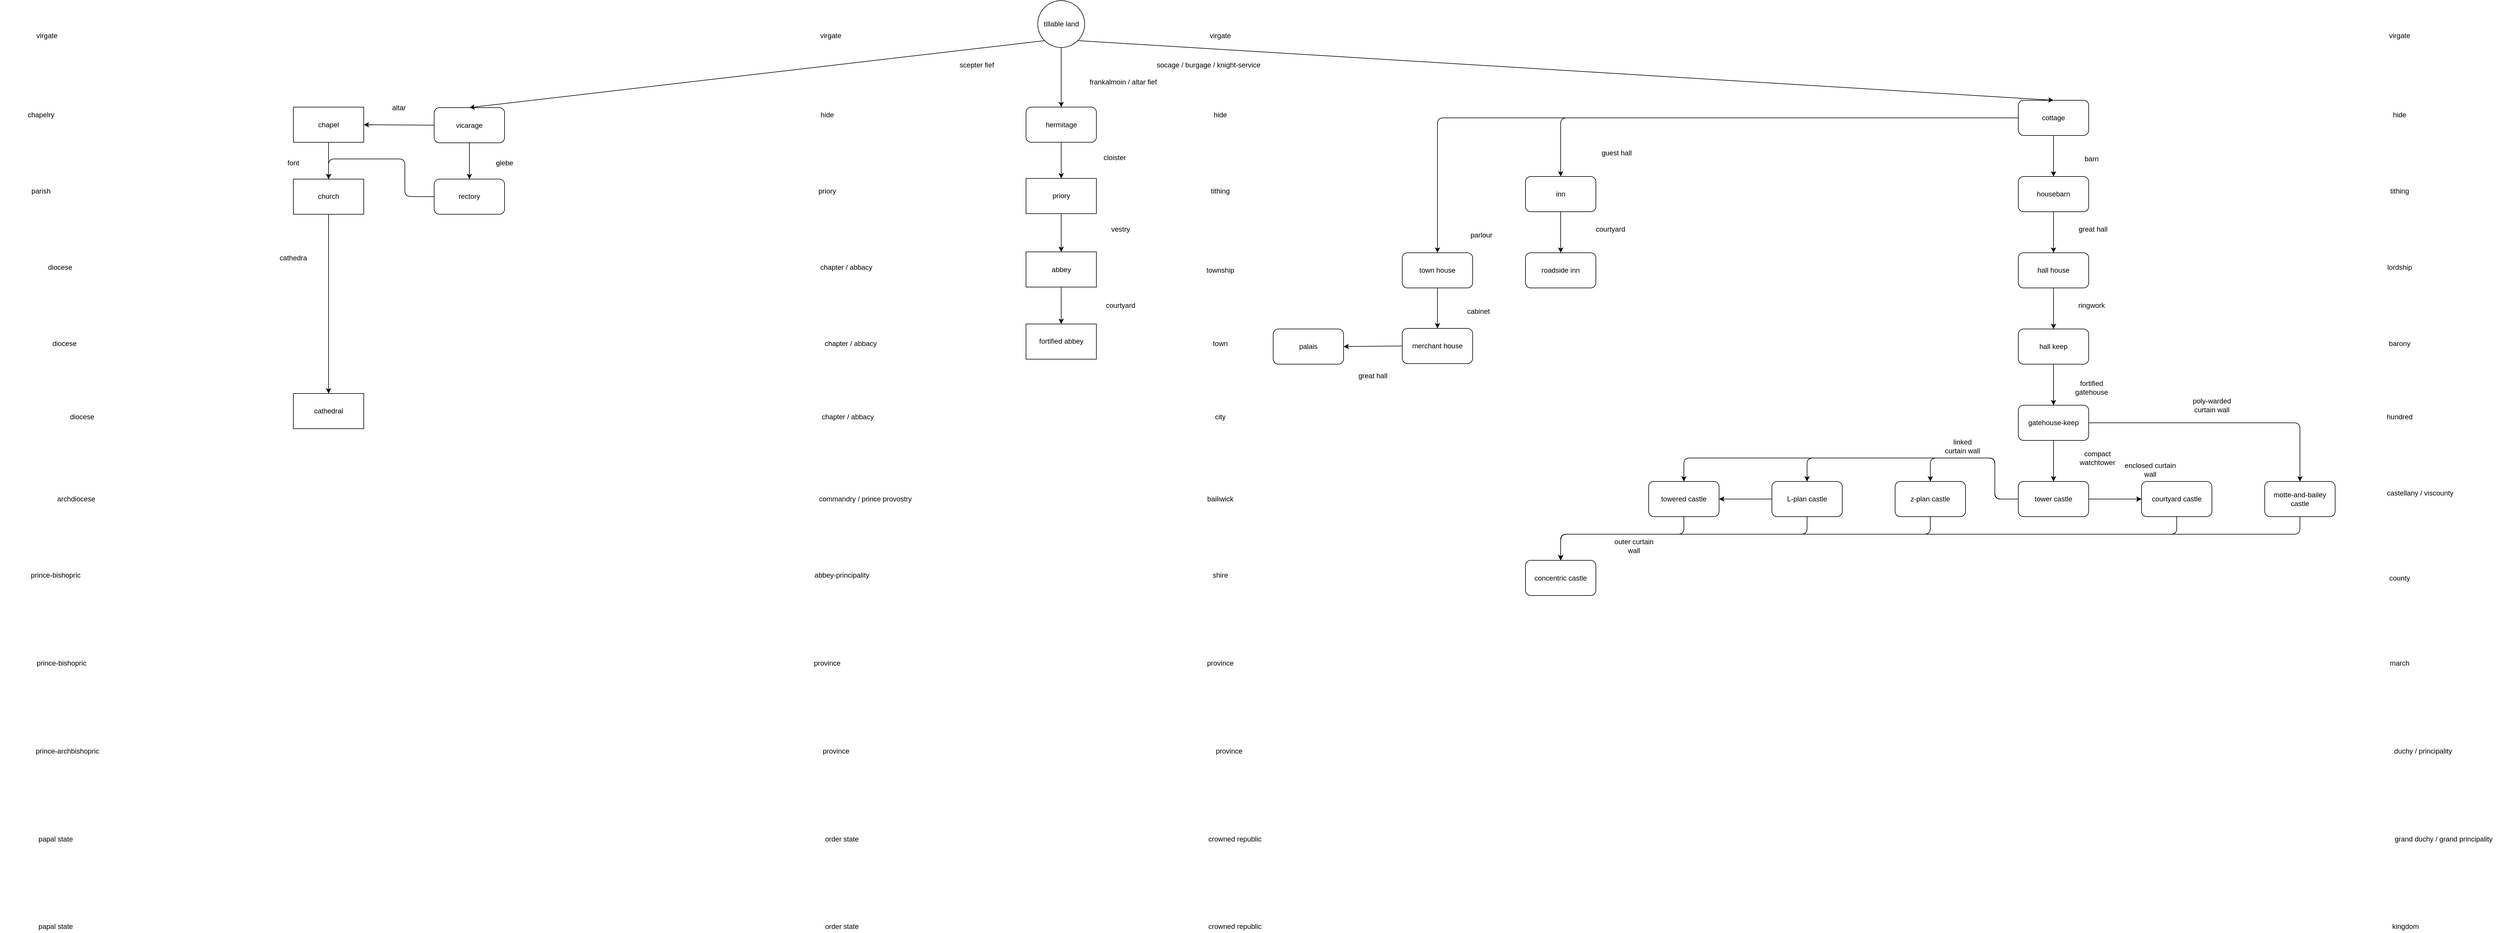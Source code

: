 <mxfile version="12.4.2" type="device" pages="1"><diagram id="jmUDuN6EkU9N8-ZrAGNA" name="Page-1"><mxGraphModel dx="5546" dy="2351" grid="1" gridSize="10" guides="1" tooltips="1" connect="1" arrows="1" fold="1" page="1" pageScale="1" pageWidth="827" pageHeight="1169" math="0" shadow="0"><root><mxCell id="0"/><mxCell id="1" parent="0"/><mxCell id="ICySTjOoSVrUMCnGTRtF-98" value="hall house" style="rounded=1;whiteSpace=wrap;html=1;" vertex="1" parent="1"><mxGeometry x="390" y="30" width="120" height="60" as="geometry"/></mxCell><mxCell id="ICySTjOoSVrUMCnGTRtF-99" value="hall keep" style="rounded=1;whiteSpace=wrap;html=1;" vertex="1" parent="1"><mxGeometry x="390" y="160" width="120" height="60" as="geometry"/></mxCell><mxCell id="ICySTjOoSVrUMCnGTRtF-100" value="gatehouse-keep" style="rounded=1;whiteSpace=wrap;html=1;" vertex="1" parent="1"><mxGeometry x="390" y="290" width="120" height="60" as="geometry"/></mxCell><mxCell id="ICySTjOoSVrUMCnGTRtF-101" value="" style="endArrow=classic;html=1;entryX=0.5;entryY=0;entryDx=0;entryDy=0;exitX=0.5;exitY=1;exitDx=0;exitDy=0;" edge="1" parent="1" source="ICySTjOoSVrUMCnGTRtF-99" target="ICySTjOoSVrUMCnGTRtF-100"><mxGeometry width="50" height="50" relative="1" as="geometry"><mxPoint x="390" y="420" as="sourcePoint"/><mxPoint x="440" y="370" as="targetPoint"/></mxGeometry></mxCell><mxCell id="ICySTjOoSVrUMCnGTRtF-102" value="" style="endArrow=classic;html=1;entryX=0.5;entryY=0;entryDx=0;entryDy=0;exitX=0.5;exitY=1;exitDx=0;exitDy=0;" edge="1" parent="1" source="ICySTjOoSVrUMCnGTRtF-98" target="ICySTjOoSVrUMCnGTRtF-99"><mxGeometry width="50" height="50" relative="1" as="geometry"><mxPoint x="390" y="420" as="sourcePoint"/><mxPoint x="440" y="370" as="targetPoint"/></mxGeometry></mxCell><mxCell id="ICySTjOoSVrUMCnGTRtF-103" value="tower castle" style="rounded=1;whiteSpace=wrap;html=1;" vertex="1" parent="1"><mxGeometry x="390" y="420" width="120" height="60" as="geometry"/></mxCell><mxCell id="ICySTjOoSVrUMCnGTRtF-104" value="" style="endArrow=classic;html=1;entryX=0.5;entryY=0;entryDx=0;entryDy=0;exitX=0.5;exitY=1;exitDx=0;exitDy=0;" edge="1" parent="1" source="ICySTjOoSVrUMCnGTRtF-100" target="ICySTjOoSVrUMCnGTRtF-103"><mxGeometry width="50" height="50" relative="1" as="geometry"><mxPoint x="390" y="550" as="sourcePoint"/><mxPoint x="440" y="500" as="targetPoint"/></mxGeometry></mxCell><mxCell id="ICySTjOoSVrUMCnGTRtF-105" value="motte-and-bailey castle" style="rounded=1;whiteSpace=wrap;html=1;" vertex="1" parent="1"><mxGeometry x="810" y="420" width="120" height="60" as="geometry"/></mxCell><mxCell id="ICySTjOoSVrUMCnGTRtF-106" value="" style="endArrow=classic;html=1;entryX=0.5;entryY=0;entryDx=0;entryDy=0;exitX=1;exitY=0.5;exitDx=0;exitDy=0;" edge="1" parent="1" source="ICySTjOoSVrUMCnGTRtF-100" target="ICySTjOoSVrUMCnGTRtF-105"><mxGeometry width="50" height="50" relative="1" as="geometry"><mxPoint x="390" y="550" as="sourcePoint"/><mxPoint x="440" y="500" as="targetPoint"/><Array as="points"><mxPoint x="870" y="320"/></Array></mxGeometry></mxCell><mxCell id="ICySTjOoSVrUMCnGTRtF-107" value="courtyard castle" style="rounded=1;whiteSpace=wrap;html=1;" vertex="1" parent="1"><mxGeometry x="600" y="420" width="120" height="60" as="geometry"/></mxCell><mxCell id="ICySTjOoSVrUMCnGTRtF-109" value="z-plan castle" style="rounded=1;whiteSpace=wrap;html=1;" vertex="1" parent="1"><mxGeometry x="180" y="420" width="120" height="60" as="geometry"/></mxCell><mxCell id="ICySTjOoSVrUMCnGTRtF-110" value="L-plan castle" style="rounded=1;whiteSpace=wrap;html=1;" vertex="1" parent="1"><mxGeometry x="-30" y="420" width="120" height="60" as="geometry"/></mxCell><mxCell id="ICySTjOoSVrUMCnGTRtF-111" value="towered castle" style="rounded=1;whiteSpace=wrap;html=1;" vertex="1" parent="1"><mxGeometry x="-240" y="420" width="120" height="60" as="geometry"/></mxCell><mxCell id="ICySTjOoSVrUMCnGTRtF-113" value="" style="endArrow=classic;html=1;exitX=1;exitY=0.5;exitDx=0;exitDy=0;" edge="1" parent="1" source="ICySTjOoSVrUMCnGTRtF-103" target="ICySTjOoSVrUMCnGTRtF-107"><mxGeometry width="50" height="50" relative="1" as="geometry"><mxPoint x="-240" y="820" as="sourcePoint"/><mxPoint x="-190" y="770" as="targetPoint"/></mxGeometry></mxCell><mxCell id="ICySTjOoSVrUMCnGTRtF-114" value="" style="endArrow=classic;html=1;exitX=0;exitY=0.5;exitDx=0;exitDy=0;entryX=0.5;entryY=0;entryDx=0;entryDy=0;" edge="1" parent="1" source="ICySTjOoSVrUMCnGTRtF-103" target="ICySTjOoSVrUMCnGTRtF-109"><mxGeometry width="50" height="50" relative="1" as="geometry"><mxPoint x="-240" y="820" as="sourcePoint"/><mxPoint x="-190" y="770" as="targetPoint"/><Array as="points"><mxPoint x="350" y="450"/><mxPoint x="350" y="380"/><mxPoint x="240" y="380"/></Array></mxGeometry></mxCell><mxCell id="ICySTjOoSVrUMCnGTRtF-115" value="" style="endArrow=classic;html=1;exitX=0;exitY=0.5;exitDx=0;exitDy=0;entryX=0.5;entryY=0;entryDx=0;entryDy=0;" edge="1" parent="1" source="ICySTjOoSVrUMCnGTRtF-103" target="ICySTjOoSVrUMCnGTRtF-110"><mxGeometry width="50" height="50" relative="1" as="geometry"><mxPoint x="-240" y="820" as="sourcePoint"/><mxPoint x="-190" y="770" as="targetPoint"/><Array as="points"><mxPoint x="350" y="450"/><mxPoint x="350" y="380"/><mxPoint x="30" y="380"/></Array></mxGeometry></mxCell><mxCell id="ICySTjOoSVrUMCnGTRtF-116" value="" style="endArrow=classic;html=1;exitX=0;exitY=0.5;exitDx=0;exitDy=0;entryX=0.5;entryY=0;entryDx=0;entryDy=0;" edge="1" parent="1" source="ICySTjOoSVrUMCnGTRtF-103" target="ICySTjOoSVrUMCnGTRtF-111"><mxGeometry width="50" height="50" relative="1" as="geometry"><mxPoint x="-240" y="820" as="sourcePoint"/><mxPoint x="-160" y="520" as="targetPoint"/><Array as="points"><mxPoint x="350" y="450"/><mxPoint x="350" y="380"/><mxPoint x="-180" y="380"/></Array></mxGeometry></mxCell><mxCell id="ICySTjOoSVrUMCnGTRtF-117" value="" style="endArrow=classic;html=1;exitX=0;exitY=0.5;exitDx=0;exitDy=0;entryX=1;entryY=0.5;entryDx=0;entryDy=0;" edge="1" parent="1" source="ICySTjOoSVrUMCnGTRtF-110" target="ICySTjOoSVrUMCnGTRtF-111"><mxGeometry width="50" height="50" relative="1" as="geometry"><mxPoint x="-240" y="820" as="sourcePoint"/><mxPoint x="-190" y="770" as="targetPoint"/></mxGeometry></mxCell><mxCell id="ICySTjOoSVrUMCnGTRtF-131" value="poly-warded curtain wall" style="text;html=1;strokeColor=none;fillColor=none;align=center;verticalAlign=middle;whiteSpace=wrap;rounded=0;" vertex="1" parent="1"><mxGeometry x="680" y="280" width="80" height="20" as="geometry"/></mxCell><mxCell id="ICySTjOoSVrUMCnGTRtF-134" value="linked curtain wall" style="text;html=1;strokeColor=none;fillColor=none;align=center;verticalAlign=middle;whiteSpace=wrap;rounded=0;" vertex="1" parent="1"><mxGeometry x="260" y="350" width="70" height="20" as="geometry"/></mxCell><mxCell id="ICySTjOoSVrUMCnGTRtF-135" value="outer curtain wall" style="text;html=1;strokeColor=none;fillColor=none;align=center;verticalAlign=middle;whiteSpace=wrap;rounded=0;" vertex="1" parent="1"><mxGeometry x="-300" y="520" width="70" height="20" as="geometry"/></mxCell><mxCell id="ICySTjOoSVrUMCnGTRtF-136" value="enclosed curtain wall" style="text;html=1;strokeColor=none;fillColor=none;align=center;verticalAlign=middle;whiteSpace=wrap;rounded=0;" vertex="1" parent="1"><mxGeometry x="570" y="390" width="90" height="20" as="geometry"/></mxCell><mxCell id="ICySTjOoSVrUMCnGTRtF-137" value="compact watchtower" style="text;html=1;strokeColor=none;fillColor=none;align=center;verticalAlign=middle;whiteSpace=wrap;rounded=0;" vertex="1" parent="1"><mxGeometry x="485" y="370" width="80" height="20" as="geometry"/></mxCell><mxCell id="ICySTjOoSVrUMCnGTRtF-138" value="fortified gatehouse" style="text;html=1;strokeColor=none;fillColor=none;align=center;verticalAlign=middle;whiteSpace=wrap;rounded=0;" vertex="1" parent="1"><mxGeometry x="495" y="250" width="40" height="20" as="geometry"/></mxCell><mxCell id="ICySTjOoSVrUMCnGTRtF-139" value="ringwork" style="text;html=1;strokeColor=none;fillColor=none;align=center;verticalAlign=middle;whiteSpace=wrap;rounded=0;" vertex="1" parent="1"><mxGeometry x="495" y="110" width="40" height="20" as="geometry"/></mxCell><mxCell id="ICySTjOoSVrUMCnGTRtF-140" value="housebarn" style="rounded=1;whiteSpace=wrap;html=1;" vertex="1" parent="1"><mxGeometry x="390" y="-100" width="120" height="60" as="geometry"/></mxCell><mxCell id="ICySTjOoSVrUMCnGTRtF-141" value="" style="endArrow=classic;html=1;entryX=0.5;entryY=0;entryDx=0;entryDy=0;exitX=0.5;exitY=1;exitDx=0;exitDy=0;" edge="1" parent="1" source="ICySTjOoSVrUMCnGTRtF-140" target="ICySTjOoSVrUMCnGTRtF-98"><mxGeometry width="50" height="50" relative="1" as="geometry"><mxPoint x="-240" y="820" as="sourcePoint"/><mxPoint x="-190" y="770" as="targetPoint"/></mxGeometry></mxCell><mxCell id="ICySTjOoSVrUMCnGTRtF-142" value="great hall" style="text;html=1;strokeColor=none;fillColor=none;align=center;verticalAlign=middle;whiteSpace=wrap;rounded=0;" vertex="1" parent="1"><mxGeometry x="485" y="-20" width="65" height="20" as="geometry"/></mxCell><mxCell id="ICySTjOoSVrUMCnGTRtF-143" value="cottage" style="rounded=1;whiteSpace=wrap;html=1;" vertex="1" parent="1"><mxGeometry x="390" y="-230" width="120" height="60" as="geometry"/></mxCell><mxCell id="ICySTjOoSVrUMCnGTRtF-144" value="" style="endArrow=classic;html=1;entryX=0.5;entryY=0;entryDx=0;entryDy=0;exitX=0.5;exitY=1;exitDx=0;exitDy=0;" edge="1" parent="1" source="ICySTjOoSVrUMCnGTRtF-143" target="ICySTjOoSVrUMCnGTRtF-140"><mxGeometry width="50" height="50" relative="1" as="geometry"><mxPoint x="-240" y="820" as="sourcePoint"/><mxPoint x="-190" y="770" as="targetPoint"/></mxGeometry></mxCell><mxCell id="ICySTjOoSVrUMCnGTRtF-145" value="barn" style="text;html=1;strokeColor=none;fillColor=none;align=center;verticalAlign=middle;whiteSpace=wrap;rounded=0;" vertex="1" parent="1"><mxGeometry x="495" y="-140" width="40" height="20" as="geometry"/></mxCell><mxCell id="ICySTjOoSVrUMCnGTRtF-146" value="hide" style="text;html=1;strokeColor=none;fillColor=none;align=center;verticalAlign=middle;whiteSpace=wrap;rounded=0;" vertex="1" parent="1"><mxGeometry x="1020" y="-215" width="40" height="20" as="geometry"/></mxCell><mxCell id="ICySTjOoSVrUMCnGTRtF-147" value="tithing" style="text;html=1;strokeColor=none;fillColor=none;align=center;verticalAlign=middle;whiteSpace=wrap;rounded=0;" vertex="1" parent="1"><mxGeometry x="1020" y="-85" width="40" height="20" as="geometry"/></mxCell><mxCell id="ICySTjOoSVrUMCnGTRtF-148" value="lordship" style="text;html=1;strokeColor=none;fillColor=none;align=center;verticalAlign=middle;whiteSpace=wrap;rounded=0;" vertex="1" parent="1"><mxGeometry x="1020" y="45" width="40" height="20" as="geometry"/></mxCell><mxCell id="ICySTjOoSVrUMCnGTRtF-149" value="barony" style="text;html=1;strokeColor=none;fillColor=none;align=center;verticalAlign=middle;whiteSpace=wrap;rounded=0;" vertex="1" parent="1"><mxGeometry x="1020" y="175" width="40" height="20" as="geometry"/></mxCell><mxCell id="ICySTjOoSVrUMCnGTRtF-156" value="hundred" style="text;html=1;strokeColor=none;fillColor=none;align=center;verticalAlign=middle;whiteSpace=wrap;rounded=0;" vertex="1" parent="1"><mxGeometry x="1020" y="300" width="40" height="20" as="geometry"/></mxCell><mxCell id="ICySTjOoSVrUMCnGTRtF-157" value="castellany / viscounty" style="text;html=1;strokeColor=none;fillColor=none;align=center;verticalAlign=middle;whiteSpace=wrap;rounded=0;" vertex="1" parent="1"><mxGeometry x="980" y="430" width="190" height="20" as="geometry"/></mxCell><mxCell id="ICySTjOoSVrUMCnGTRtF-158" value="county" style="text;html=1;strokeColor=none;fillColor=none;align=center;verticalAlign=middle;whiteSpace=wrap;rounded=0;" vertex="1" parent="1"><mxGeometry x="1020" y="574.5" width="40" height="20" as="geometry"/></mxCell><mxCell id="ICySTjOoSVrUMCnGTRtF-159" value="march" style="text;html=1;strokeColor=none;fillColor=none;align=center;verticalAlign=middle;whiteSpace=wrap;rounded=0;" vertex="1" parent="1"><mxGeometry x="1020" y="720" width="40" height="20" as="geometry"/></mxCell><mxCell id="ICySTjOoSVrUMCnGTRtF-160" value="duchy / principality" style="text;html=1;strokeColor=none;fillColor=none;align=center;verticalAlign=middle;whiteSpace=wrap;rounded=0;" vertex="1" parent="1"><mxGeometry x="1020" y="870" width="120" height="20" as="geometry"/></mxCell><mxCell id="ICySTjOoSVrUMCnGTRtF-161" value="grand duchy / grand principality" style="text;html=1;strokeColor=none;fillColor=none;align=center;verticalAlign=middle;whiteSpace=wrap;rounded=0;" vertex="1" parent="1"><mxGeometry x="1020" y="1020" width="190" height="20" as="geometry"/></mxCell><mxCell id="ICySTjOoSVrUMCnGTRtF-162" value="kingdom" style="text;html=1;strokeColor=none;fillColor=none;align=center;verticalAlign=middle;whiteSpace=wrap;rounded=0;" vertex="1" parent="1"><mxGeometry x="1030" y="1169" width="40" height="20" as="geometry"/></mxCell><mxCell id="ICySTjOoSVrUMCnGTRtF-164" value="hide" style="text;html=1;strokeColor=none;fillColor=none;align=center;verticalAlign=middle;whiteSpace=wrap;rounded=0;" vertex="1" parent="1"><mxGeometry x="-990" y="-215" width="40" height="20" as="geometry"/></mxCell><mxCell id="ICySTjOoSVrUMCnGTRtF-165" value="tithing" style="text;html=1;strokeColor=none;fillColor=none;align=center;verticalAlign=middle;whiteSpace=wrap;rounded=0;" vertex="1" parent="1"><mxGeometry x="-990" y="-85" width="40" height="20" as="geometry"/></mxCell><mxCell id="ICySTjOoSVrUMCnGTRtF-166" value="township" style="text;html=1;strokeColor=none;fillColor=none;align=center;verticalAlign=middle;whiteSpace=wrap;rounded=0;" vertex="1" parent="1"><mxGeometry x="-990" y="50" width="40" height="20" as="geometry"/></mxCell><mxCell id="ICySTjOoSVrUMCnGTRtF-167" value="town" style="text;html=1;strokeColor=none;fillColor=none;align=center;verticalAlign=middle;whiteSpace=wrap;rounded=0;" vertex="1" parent="1"><mxGeometry x="-990" y="175" width="40" height="20" as="geometry"/></mxCell><mxCell id="ICySTjOoSVrUMCnGTRtF-168" value="city" style="text;html=1;strokeColor=none;fillColor=none;align=center;verticalAlign=middle;whiteSpace=wrap;rounded=0;" vertex="1" parent="1"><mxGeometry x="-990" y="300" width="40" height="20" as="geometry"/></mxCell><mxCell id="ICySTjOoSVrUMCnGTRtF-169" value="bailiwick" style="text;html=1;strokeColor=none;fillColor=none;align=center;verticalAlign=middle;whiteSpace=wrap;rounded=0;" vertex="1" parent="1"><mxGeometry x="-1010" y="440" width="80" height="20" as="geometry"/></mxCell><mxCell id="ICySTjOoSVrUMCnGTRtF-170" value="shire" style="text;html=1;strokeColor=none;fillColor=none;align=center;verticalAlign=middle;whiteSpace=wrap;rounded=0;" vertex="1" parent="1"><mxGeometry x="-990" y="570" width="40" height="20" as="geometry"/></mxCell><mxCell id="ICySTjOoSVrUMCnGTRtF-171" value="province" style="text;html=1;strokeColor=none;fillColor=none;align=center;verticalAlign=middle;whiteSpace=wrap;rounded=0;" vertex="1" parent="1"><mxGeometry x="-990" y="720" width="40" height="20" as="geometry"/></mxCell><mxCell id="ICySTjOoSVrUMCnGTRtF-172" value="province" style="text;html=1;strokeColor=none;fillColor=none;align=center;verticalAlign=middle;whiteSpace=wrap;rounded=0;" vertex="1" parent="1"><mxGeometry x="-990" y="870" width="70" height="20" as="geometry"/></mxCell><mxCell id="ICySTjOoSVrUMCnGTRtF-173" value="crowned republic" style="text;html=1;strokeColor=none;fillColor=none;align=center;verticalAlign=middle;whiteSpace=wrap;rounded=0;" vertex="1" parent="1"><mxGeometry x="-1040" y="1020" width="190" height="20" as="geometry"/></mxCell><mxCell id="ICySTjOoSVrUMCnGTRtF-174" value="crowned republic" style="text;html=1;strokeColor=none;fillColor=none;align=center;verticalAlign=middle;whiteSpace=wrap;rounded=0;" vertex="1" parent="1"><mxGeometry x="-1000" y="1169" width="110" height="20" as="geometry"/></mxCell><mxCell id="ICySTjOoSVrUMCnGTRtF-176" value="inn" style="rounded=1;whiteSpace=wrap;html=1;" vertex="1" parent="1"><mxGeometry x="-450" y="-100" width="120" height="60" as="geometry"/></mxCell><mxCell id="ICySTjOoSVrUMCnGTRtF-177" value="roadside inn" style="rounded=1;whiteSpace=wrap;html=1;" vertex="1" parent="1"><mxGeometry x="-450" y="30.0" width="120" height="60" as="geometry"/></mxCell><mxCell id="ICySTjOoSVrUMCnGTRtF-181" value="" style="endArrow=classic;html=1;exitX=0.5;exitY=1;exitDx=0;exitDy=0;" edge="1" parent="1" source="ICySTjOoSVrUMCnGTRtF-176" target="ICySTjOoSVrUMCnGTRtF-177"><mxGeometry width="50" height="50" relative="1" as="geometry"><mxPoint x="-800" y="1260" as="sourcePoint"/><mxPoint x="-750" y="1210" as="targetPoint"/></mxGeometry></mxCell><mxCell id="ICySTjOoSVrUMCnGTRtF-183" value="great hall" style="text;html=1;strokeColor=none;fillColor=none;align=center;verticalAlign=middle;whiteSpace=wrap;rounded=0;" vertex="1" parent="1"><mxGeometry x="-750" y="230" width="80" height="20" as="geometry"/></mxCell><mxCell id="ICySTjOoSVrUMCnGTRtF-184" value="town house" style="rounded=1;whiteSpace=wrap;html=1;" vertex="1" parent="1"><mxGeometry x="-660" y="30" width="120" height="60" as="geometry"/></mxCell><mxCell id="ICySTjOoSVrUMCnGTRtF-185" value="merchant house" style="rounded=1;whiteSpace=wrap;html=1;" vertex="1" parent="1"><mxGeometry x="-660" y="158.97" width="120" height="60" as="geometry"/></mxCell><mxCell id="ICySTjOoSVrUMCnGTRtF-187" value="" style="endArrow=classic;html=1;exitX=0.5;exitY=1;exitDx=0;exitDy=0;" edge="1" parent="1" source="ICySTjOoSVrUMCnGTRtF-184" target="ICySTjOoSVrUMCnGTRtF-185"><mxGeometry width="50" height="50" relative="1" as="geometry"><mxPoint x="-790" y="1260" as="sourcePoint"/><mxPoint x="-470" y="635.862" as="targetPoint"/></mxGeometry></mxCell><mxCell id="ICySTjOoSVrUMCnGTRtF-190" value="courtyard" style="text;html=1;strokeColor=none;fillColor=none;align=center;verticalAlign=middle;whiteSpace=wrap;rounded=0;" vertex="1" parent="1"><mxGeometry x="-340" y="-20" width="70" height="20" as="geometry"/></mxCell><mxCell id="ICySTjOoSVrUMCnGTRtF-191" value="cabinet" style="text;html=1;strokeColor=none;fillColor=none;align=center;verticalAlign=middle;whiteSpace=wrap;rounded=0;" vertex="1" parent="1"><mxGeometry x="-550" y="120" width="40" height="20" as="geometry"/></mxCell><mxCell id="ICySTjOoSVrUMCnGTRtF-193" value="" style="endArrow=classic;html=1;exitX=0;exitY=0.5;exitDx=0;exitDy=0;entryX=0.5;entryY=0;entryDx=0;entryDy=0;" edge="1" parent="1" source="ICySTjOoSVrUMCnGTRtF-143" target="ICySTjOoSVrUMCnGTRtF-176"><mxGeometry width="50" height="50" relative="1" as="geometry"><mxPoint x="260" y="-140" as="sourcePoint"/><mxPoint x="-90" y="170" as="targetPoint"/><Array as="points"><mxPoint x="-390" y="-200"/></Array></mxGeometry></mxCell><mxCell id="ICySTjOoSVrUMCnGTRtF-194" value="" style="endArrow=classic;html=1;exitX=0;exitY=0.5;exitDx=0;exitDy=0;entryX=0.5;entryY=0;entryDx=0;entryDy=0;" edge="1" parent="1" source="ICySTjOoSVrUMCnGTRtF-143" target="ICySTjOoSVrUMCnGTRtF-184"><mxGeometry width="50" height="50" relative="1" as="geometry"><mxPoint x="-310" y="-270" as="sourcePoint"/><mxPoint x="-600" y="-97.93" as="targetPoint"/><Array as="points"><mxPoint x="-600" y="-200"/></Array></mxGeometry></mxCell><mxCell id="ICySTjOoSVrUMCnGTRtF-195" value="guest hall" style="text;html=1;strokeColor=none;fillColor=none;align=center;verticalAlign=middle;whiteSpace=wrap;rounded=0;" vertex="1" parent="1"><mxGeometry x="-332.5" y="-150" width="75" height="20" as="geometry"/></mxCell><mxCell id="ICySTjOoSVrUMCnGTRtF-196" value="parlour" style="text;html=1;strokeColor=none;fillColor=none;align=center;verticalAlign=middle;whiteSpace=wrap;rounded=0;" vertex="1" parent="1"><mxGeometry x="-560" y="-10" width="70" height="20" as="geometry"/></mxCell><mxCell id="ICySTjOoSVrUMCnGTRtF-198" value="concentric castle" style="rounded=1;whiteSpace=wrap;html=1;" vertex="1" parent="1"><mxGeometry x="-450" y="554.5" width="120" height="60" as="geometry"/></mxCell><mxCell id="ICySTjOoSVrUMCnGTRtF-199" value="" style="endArrow=classic;html=1;exitX=0.5;exitY=1;exitDx=0;exitDy=0;entryX=0.5;entryY=0;entryDx=0;entryDy=0;" edge="1" parent="1" source="ICySTjOoSVrUMCnGTRtF-111" target="ICySTjOoSVrUMCnGTRtF-198"><mxGeometry width="50" height="50" relative="1" as="geometry"><mxPoint x="-150" y="600" as="sourcePoint"/><mxPoint x="-300" y="540" as="targetPoint"/><Array as="points"><mxPoint x="-180" y="510"/><mxPoint x="-390" y="510"/></Array></mxGeometry></mxCell><mxCell id="ICySTjOoSVrUMCnGTRtF-200" value="" style="endArrow=classic;html=1;exitX=0.5;exitY=1;exitDx=0;exitDy=0;entryX=0.5;entryY=0;entryDx=0;entryDy=0;" edge="1" parent="1" source="ICySTjOoSVrUMCnGTRtF-110" target="ICySTjOoSVrUMCnGTRtF-198"><mxGeometry width="50" height="50" relative="1" as="geometry"><mxPoint x="-140" y="670" as="sourcePoint"/><mxPoint x="-80" y="600" as="targetPoint"/><Array as="points"><mxPoint x="30" y="510"/><mxPoint x="-390" y="510"/></Array></mxGeometry></mxCell><mxCell id="ICySTjOoSVrUMCnGTRtF-201" value="" style="endArrow=classic;html=1;exitX=0.5;exitY=1;exitDx=0;exitDy=0;entryX=0.5;entryY=0;entryDx=0;entryDy=0;" edge="1" parent="1" source="ICySTjOoSVrUMCnGTRtF-109" target="ICySTjOoSVrUMCnGTRtF-198"><mxGeometry width="50" height="50" relative="1" as="geometry"><mxPoint x="230" y="550" as="sourcePoint"/><mxPoint x="80" y="580" as="targetPoint"/><Array as="points"><mxPoint x="240" y="510"/><mxPoint x="-390" y="510"/></Array></mxGeometry></mxCell><mxCell id="ICySTjOoSVrUMCnGTRtF-202" value="" style="endArrow=classic;html=1;exitX=0.5;exitY=1;exitDx=0;exitDy=0;entryX=0.5;entryY=0;entryDx=0;entryDy=0;" edge="1" parent="1" source="ICySTjOoSVrUMCnGTRtF-107" target="ICySTjOoSVrUMCnGTRtF-198"><mxGeometry width="50" height="50" relative="1" as="geometry"><mxPoint x="380" y="540" as="sourcePoint"/><mxPoint x="390" y="570" as="targetPoint"/><Array as="points"><mxPoint x="660" y="510"/><mxPoint x="-390" y="510"/></Array></mxGeometry></mxCell><mxCell id="ICySTjOoSVrUMCnGTRtF-203" value="" style="endArrow=classic;html=1;exitX=0.5;exitY=1;exitDx=0;exitDy=0;entryX=0.5;entryY=0;entryDx=0;entryDy=0;" edge="1" parent="1" source="ICySTjOoSVrUMCnGTRtF-105" target="ICySTjOoSVrUMCnGTRtF-198"><mxGeometry width="50" height="50" relative="1" as="geometry"><mxPoint x="600" y="600" as="sourcePoint"/><mxPoint x="630" y="580" as="targetPoint"/><Array as="points"><mxPoint x="870" y="510"/><mxPoint x="-390" y="510"/></Array></mxGeometry></mxCell><mxCell id="ICySTjOoSVrUMCnGTRtF-204" value="hide" style="text;html=1;strokeColor=none;fillColor=none;align=center;verticalAlign=middle;whiteSpace=wrap;rounded=0;" vertex="1" parent="1"><mxGeometry x="-1660" y="-215" width="40" height="20" as="geometry"/></mxCell><mxCell id="ICySTjOoSVrUMCnGTRtF-205" value="priory" style="text;html=1;strokeColor=none;fillColor=none;align=center;verticalAlign=middle;whiteSpace=wrap;rounded=0;" vertex="1" parent="1"><mxGeometry x="-1660" y="-85" width="40" height="20" as="geometry"/></mxCell><mxCell id="ICySTjOoSVrUMCnGTRtF-206" value="chapter / abbacy" style="text;html=1;strokeColor=none;fillColor=none;align=center;verticalAlign=middle;whiteSpace=wrap;rounded=0;" vertex="1" parent="1"><mxGeometry x="-1665" y="45" width="115" height="20" as="geometry"/></mxCell><mxCell id="ICySTjOoSVrUMCnGTRtF-207" value="chapter / abbacy" style="text;html=1;strokeColor=none;fillColor=none;align=center;verticalAlign=middle;whiteSpace=wrap;rounded=0;" vertex="1" parent="1"><mxGeometry x="-1660" y="175" width="120" height="20" as="geometry"/></mxCell><mxCell id="ICySTjOoSVrUMCnGTRtF-208" value="chapter / abbacy" style="text;html=1;strokeColor=none;fillColor=none;align=center;verticalAlign=middle;whiteSpace=wrap;rounded=0;" vertex="1" parent="1"><mxGeometry x="-1660" y="300" width="110" height="20" as="geometry"/></mxCell><mxCell id="ICySTjOoSVrUMCnGTRtF-209" value="commandry / prince provostry" style="text;html=1;strokeColor=none;fillColor=none;align=center;verticalAlign=middle;whiteSpace=wrap;rounded=0;" vertex="1" parent="1"><mxGeometry x="-1670" y="440" width="190" height="20" as="geometry"/></mxCell><mxCell id="ICySTjOoSVrUMCnGTRtF-210" value="abbey-principality" style="text;html=1;strokeColor=none;fillColor=none;align=center;verticalAlign=middle;whiteSpace=wrap;rounded=0;" vertex="1" parent="1"><mxGeometry x="-1680" y="570" width="130" height="20" as="geometry"/></mxCell><mxCell id="ICySTjOoSVrUMCnGTRtF-211" value="province" style="text;html=1;strokeColor=none;fillColor=none;align=center;verticalAlign=middle;whiteSpace=wrap;rounded=0;" vertex="1" parent="1"><mxGeometry x="-1660" y="720" width="40" height="20" as="geometry"/></mxCell><mxCell id="ICySTjOoSVrUMCnGTRtF-212" value="province" style="text;html=1;strokeColor=none;fillColor=none;align=center;verticalAlign=middle;whiteSpace=wrap;rounded=0;" vertex="1" parent="1"><mxGeometry x="-1660" y="870" width="70" height="20" as="geometry"/></mxCell><mxCell id="ICySTjOoSVrUMCnGTRtF-213" value="order state" style="text;html=1;strokeColor=none;fillColor=none;align=center;verticalAlign=middle;whiteSpace=wrap;rounded=0;" vertex="1" parent="1"><mxGeometry x="-1710" y="1020" width="190" height="20" as="geometry"/></mxCell><mxCell id="ICySTjOoSVrUMCnGTRtF-214" value="order state" style="text;html=1;strokeColor=none;fillColor=none;align=center;verticalAlign=middle;whiteSpace=wrap;rounded=0;" vertex="1" parent="1"><mxGeometry x="-1670" y="1169" width="110" height="20" as="geometry"/></mxCell><mxCell id="ICySTjOoSVrUMCnGTRtF-215" value="chapelry" style="text;html=1;strokeColor=none;fillColor=none;align=center;verticalAlign=middle;whiteSpace=wrap;rounded=0;" vertex="1" parent="1"><mxGeometry x="-3000" y="-215" width="40" height="20" as="geometry"/></mxCell><mxCell id="ICySTjOoSVrUMCnGTRtF-216" value="parish" style="text;html=1;strokeColor=none;fillColor=none;align=center;verticalAlign=middle;whiteSpace=wrap;rounded=0;" vertex="1" parent="1"><mxGeometry x="-3000" y="-85" width="40" height="20" as="geometry"/></mxCell><mxCell id="ICySTjOoSVrUMCnGTRtF-217" value="diocese" style="text;html=1;strokeColor=none;fillColor=none;align=center;verticalAlign=middle;whiteSpace=wrap;rounded=0;" vertex="1" parent="1"><mxGeometry x="-3005" y="45" width="115" height="20" as="geometry"/></mxCell><mxCell id="ICySTjOoSVrUMCnGTRtF-218" value="diocese" style="text;html=1;strokeColor=none;fillColor=none;align=center;verticalAlign=middle;whiteSpace=wrap;rounded=0;" vertex="1" parent="1"><mxGeometry x="-3000" y="175" width="120" height="20" as="geometry"/></mxCell><mxCell id="ICySTjOoSVrUMCnGTRtF-219" value="diocese" style="text;html=1;strokeColor=none;fillColor=none;align=center;verticalAlign=middle;whiteSpace=wrap;rounded=0;" vertex="1" parent="1"><mxGeometry x="-3000" y="300" width="180" height="20" as="geometry"/></mxCell><mxCell id="ICySTjOoSVrUMCnGTRtF-220" value="archdiocese" style="text;html=1;strokeColor=none;fillColor=none;align=center;verticalAlign=middle;whiteSpace=wrap;rounded=0;" vertex="1" parent="1"><mxGeometry x="-2950" y="440" width="60" height="20" as="geometry"/></mxCell><mxCell id="ICySTjOoSVrUMCnGTRtF-221" value="prince-bishopric" style="text;html=1;strokeColor=none;fillColor=none;align=center;verticalAlign=middle;whiteSpace=wrap;rounded=0;" vertex="1" parent="1"><mxGeometry x="-3020" y="570" width="130" height="20" as="geometry"/></mxCell><mxCell id="ICySTjOoSVrUMCnGTRtF-222" value="prince-bishopric" style="text;html=1;strokeColor=none;fillColor=none;align=center;verticalAlign=middle;whiteSpace=wrap;rounded=0;" vertex="1" parent="1"><mxGeometry x="-3000" y="720" width="110" height="20" as="geometry"/></mxCell><mxCell id="ICySTjOoSVrUMCnGTRtF-223" value="prince-archbishopric" style="text;html=1;strokeColor=none;fillColor=none;align=center;verticalAlign=middle;whiteSpace=wrap;rounded=0;" vertex="1" parent="1"><mxGeometry x="-3000" y="870" width="130" height="20" as="geometry"/></mxCell><mxCell id="ICySTjOoSVrUMCnGTRtF-224" value="papal state" style="text;html=1;strokeColor=none;fillColor=none;align=center;verticalAlign=middle;whiteSpace=wrap;rounded=0;" vertex="1" parent="1"><mxGeometry x="-3050" y="1020" width="190" height="20" as="geometry"/></mxCell><mxCell id="ICySTjOoSVrUMCnGTRtF-225" value="papal state" style="text;html=1;strokeColor=none;fillColor=none;align=center;verticalAlign=middle;whiteSpace=wrap;rounded=0;" vertex="1" parent="1"><mxGeometry x="-3010" y="1169" width="110" height="20" as="geometry"/></mxCell><mxCell id="ICySTjOoSVrUMCnGTRtF-226" value="priory" style="rounded=0;whiteSpace=wrap;html=1;" vertex="1" parent="1"><mxGeometry x="-1301.29" y="-96.75" width="120" height="60" as="geometry"/></mxCell><mxCell id="ICySTjOoSVrUMCnGTRtF-227" value="abbey" style="rounded=0;whiteSpace=wrap;html=1;" vertex="1" parent="1"><mxGeometry x="-1301.29" y="28.53" width="120" height="60" as="geometry"/></mxCell><mxCell id="ICySTjOoSVrUMCnGTRtF-228" value="fortified abbey" style="rounded=0;whiteSpace=wrap;html=1;" vertex="1" parent="1"><mxGeometry x="-1301.29" y="151.47" width="120" height="60" as="geometry"/></mxCell><mxCell id="ICySTjOoSVrUMCnGTRtF-229" value="" style="endArrow=classic;html=1;exitX=0.5;exitY=1;exitDx=0;exitDy=0;" edge="1" parent="1" source="ICySTjOoSVrUMCnGTRtF-227" target="ICySTjOoSVrUMCnGTRtF-228"><mxGeometry width="50" height="50" relative="1" as="geometry"><mxPoint x="-1070" y="144.167" as="sourcePoint"/><mxPoint x="-1170" y="265" as="targetPoint"/></mxGeometry></mxCell><mxCell id="ICySTjOoSVrUMCnGTRtF-230" value="" style="endArrow=classic;html=1;exitX=0.5;exitY=1;exitDx=0;exitDy=0;entryX=0.5;entryY=0;entryDx=0;entryDy=0;" edge="1" parent="1" source="ICySTjOoSVrUMCnGTRtF-226" target="ICySTjOoSVrUMCnGTRtF-227"><mxGeometry width="50" height="50" relative="1" as="geometry"><mxPoint x="-1090" y="136.667" as="sourcePoint"/><mxPoint x="-1130" y="210" as="targetPoint"/></mxGeometry></mxCell><mxCell id="ICySTjOoSVrUMCnGTRtF-231" value="church" style="rounded=0;whiteSpace=wrap;html=1;" vertex="1" parent="1"><mxGeometry x="-2550" y="-95.58" width="120" height="60" as="geometry"/></mxCell><mxCell id="ICySTjOoSVrUMCnGTRtF-235" value="" style="endArrow=classic;html=1;exitX=0;exitY=0.5;exitDx=0;exitDy=0;entryX=0.5;entryY=0;entryDx=0;entryDy=0;" edge="1" source="ICySTjOoSVrUMCnGTRtF-242" target="ICySTjOoSVrUMCnGTRtF-231" parent="1"><mxGeometry width="50" height="50" relative="1" as="geometry"><mxPoint x="-2490" y="-158.33" as="sourcePoint"/><mxPoint x="-2420" y="-120" as="targetPoint"/><Array as="points"><mxPoint x="-2360" y="-66"/><mxPoint x="-2360" y="-130"/><mxPoint x="-2490" y="-130"/></Array></mxGeometry></mxCell><mxCell id="ICySTjOoSVrUMCnGTRtF-238" value="hermitage" style="rounded=1;whiteSpace=wrap;html=1;" vertex="1" parent="1"><mxGeometry x="-1301.29" y="-218.33" width="120" height="60" as="geometry"/></mxCell><mxCell id="ICySTjOoSVrUMCnGTRtF-241" value="" style="endArrow=classic;html=1;entryX=0.5;entryY=0;entryDx=0;entryDy=0;exitX=0.5;exitY=1;exitDx=0;exitDy=0;" edge="1" parent="1" source="ICySTjOoSVrUMCnGTRtF-231" target="ICySTjOoSVrUMCnGTRtF-258"><mxGeometry width="50" height="50" relative="1" as="geometry"><mxPoint x="-2690" y="-50" as="sourcePoint"/><mxPoint x="-2490" y="152.64" as="targetPoint"/></mxGeometry></mxCell><mxCell id="ICySTjOoSVrUMCnGTRtF-242" value="rectory" style="rounded=1;whiteSpace=wrap;html=1;" vertex="1" parent="1"><mxGeometry x="-2310" y="-95.58" width="120" height="60" as="geometry"/></mxCell><mxCell id="ICySTjOoSVrUMCnGTRtF-243" value="vicarage" style="rounded=1;whiteSpace=wrap;html=1;" vertex="1" parent="1"><mxGeometry x="-2310" y="-217.5" width="120" height="60" as="geometry"/></mxCell><mxCell id="ICySTjOoSVrUMCnGTRtF-244" value="" style="endArrow=classic;html=1;exitX=0.5;exitY=1;exitDx=0;exitDy=0;entryX=0.5;entryY=0;entryDx=0;entryDy=0;" edge="1" parent="1" source="ICySTjOoSVrUMCnGTRtF-243" target="ICySTjOoSVrUMCnGTRtF-242"><mxGeometry width="50" height="50" relative="1" as="geometry"><mxPoint x="-2180" y="152.5" as="sourcePoint"/><mxPoint x="-2260" y="180" as="targetPoint"/></mxGeometry></mxCell><mxCell id="ICySTjOoSVrUMCnGTRtF-245" value="" style="endArrow=classic;html=1;exitX=0.5;exitY=1;exitDx=0;exitDy=0;entryX=0.5;entryY=0;entryDx=0;entryDy=0;" edge="1" parent="1" source="ICySTjOoSVrUMCnGTRtF-238" target="ICySTjOoSVrUMCnGTRtF-226"><mxGeometry width="50" height="50" relative="1" as="geometry"><mxPoint x="-1460" y="-150" as="sourcePoint"/><mxPoint x="-1460" y="-84.72" as="targetPoint"/></mxGeometry></mxCell><mxCell id="ICySTjOoSVrUMCnGTRtF-246" value="chapel" style="rounded=0;whiteSpace=wrap;html=1;" vertex="1" parent="1"><mxGeometry x="-2550" y="-218.33" width="120" height="60" as="geometry"/></mxCell><mxCell id="ICySTjOoSVrUMCnGTRtF-247" value="" style="endArrow=classic;html=1;exitX=0;exitY=0.5;exitDx=0;exitDy=0;entryX=1;entryY=0.5;entryDx=0;entryDy=0;" edge="1" parent="1" source="ICySTjOoSVrUMCnGTRtF-243" target="ICySTjOoSVrUMCnGTRtF-246"><mxGeometry width="50" height="50" relative="1" as="geometry"><mxPoint x="-2380" y="-260" as="sourcePoint"/><mxPoint x="-2500" y="-260" as="targetPoint"/></mxGeometry></mxCell><mxCell id="ICySTjOoSVrUMCnGTRtF-248" value="" style="endArrow=classic;html=1;exitX=0.5;exitY=1;exitDx=0;exitDy=0;" edge="1" parent="1" source="ICySTjOoSVrUMCnGTRtF-246" target="ICySTjOoSVrUMCnGTRtF-231"><mxGeometry width="50" height="50" relative="1" as="geometry"><mxPoint x="-2660" y="-140" as="sourcePoint"/><mxPoint x="-2660" y="-78.08" as="targetPoint"/></mxGeometry></mxCell><mxCell id="ICySTjOoSVrUMCnGTRtF-249" value="cathedra" style="text;html=1;strokeColor=none;fillColor=none;align=center;verticalAlign=middle;whiteSpace=wrap;rounded=0;" vertex="1" parent="1"><mxGeometry x="-2570" y="28.53" width="40" height="20" as="geometry"/></mxCell><mxCell id="ICySTjOoSVrUMCnGTRtF-250" value="altar" style="text;html=1;strokeColor=none;fillColor=none;align=center;verticalAlign=middle;whiteSpace=wrap;rounded=0;" vertex="1" parent="1"><mxGeometry x="-2390" y="-226.67" width="40" height="20" as="geometry"/></mxCell><mxCell id="ICySTjOoSVrUMCnGTRtF-251" value="glebe" style="text;html=1;strokeColor=none;fillColor=none;align=center;verticalAlign=middle;whiteSpace=wrap;rounded=0;" vertex="1" parent="1"><mxGeometry x="-2210" y="-133.33" width="40" height="20" as="geometry"/></mxCell><mxCell id="ICySTjOoSVrUMCnGTRtF-252" value="font" style="text;html=1;strokeColor=none;fillColor=none;align=center;verticalAlign=middle;whiteSpace=wrap;rounded=0;" vertex="1" parent="1"><mxGeometry x="-2570" y="-133.33" width="40" height="20" as="geometry"/></mxCell><mxCell id="ICySTjOoSVrUMCnGTRtF-253" value="cloister" style="text;html=1;strokeColor=none;fillColor=none;align=center;verticalAlign=middle;whiteSpace=wrap;rounded=0;" vertex="1" parent="1"><mxGeometry x="-1170" y="-142.5" width="40" height="20" as="geometry"/></mxCell><mxCell id="ICySTjOoSVrUMCnGTRtF-254" value="courtyard" style="text;html=1;strokeColor=none;fillColor=none;align=center;verticalAlign=middle;whiteSpace=wrap;rounded=0;" vertex="1" parent="1"><mxGeometry x="-1160" y="110" width="40" height="20" as="geometry"/></mxCell><mxCell id="ICySTjOoSVrUMCnGTRtF-255" value="vestry" style="text;html=1;strokeColor=none;fillColor=none;align=center;verticalAlign=middle;whiteSpace=wrap;rounded=0;" vertex="1" parent="1"><mxGeometry x="-1160" y="-20" width="40" height="20" as="geometry"/></mxCell><mxCell id="ICySTjOoSVrUMCnGTRtF-258" value="cathedral" style="rounded=0;whiteSpace=wrap;html=1;" vertex="1" parent="1"><mxGeometry x="-2550" y="270.0" width="120" height="60" as="geometry"/></mxCell><mxCell id="ICySTjOoSVrUMCnGTRtF-263" value="palais" style="rounded=1;whiteSpace=wrap;html=1;" vertex="1" parent="1"><mxGeometry x="-880" y="160" width="120" height="60" as="geometry"/></mxCell><mxCell id="ICySTjOoSVrUMCnGTRtF-264" value="" style="endArrow=classic;html=1;exitX=0;exitY=0.5;exitDx=0;exitDy=0;entryX=1;entryY=0.5;entryDx=0;entryDy=0;" edge="1" parent="1" source="ICySTjOoSVrUMCnGTRtF-185" target="ICySTjOoSVrUMCnGTRtF-263"><mxGeometry width="50" height="50" relative="1" as="geometry"><mxPoint x="-720" y="310" as="sourcePoint"/><mxPoint x="-720" y="378.97" as="targetPoint"/></mxGeometry></mxCell><mxCell id="ICySTjOoSVrUMCnGTRtF-267" value="virgate" style="text;html=1;strokeColor=none;fillColor=none;align=center;verticalAlign=middle;whiteSpace=wrap;rounded=0;" vertex="1" parent="1"><mxGeometry x="1020" y="-350" width="40" height="20" as="geometry"/></mxCell><mxCell id="ICySTjOoSVrUMCnGTRtF-268" value="virgate" style="text;html=1;strokeColor=none;fillColor=none;align=center;verticalAlign=middle;whiteSpace=wrap;rounded=0;" vertex="1" parent="1"><mxGeometry x="-990" y="-350" width="40" height="20" as="geometry"/></mxCell><mxCell id="ICySTjOoSVrUMCnGTRtF-269" value="virgate" style="text;html=1;strokeColor=none;fillColor=none;align=center;verticalAlign=middle;whiteSpace=wrap;rounded=0;" vertex="1" parent="1"><mxGeometry x="-1654" y="-350" width="40" height="20" as="geometry"/></mxCell><mxCell id="ICySTjOoSVrUMCnGTRtF-270" value="virgate" style="text;html=1;strokeColor=none;fillColor=none;align=center;verticalAlign=middle;whiteSpace=wrap;rounded=0;" vertex="1" parent="1"><mxGeometry x="-2990" y="-350" width="40" height="20" as="geometry"/></mxCell><mxCell id="ICySTjOoSVrUMCnGTRtF-271" value="" style="endArrow=classic;html=1;entryX=0.5;entryY=0;entryDx=0;entryDy=0;exitX=0.5;exitY=1;exitDx=0;exitDy=0;" edge="1" parent="1" source="ICySTjOoSVrUMCnGTRtF-274" target="ICySTjOoSVrUMCnGTRtF-238"><mxGeometry width="50" height="50" relative="1" as="geometry"><mxPoint x="-1241" y="-280" as="sourcePoint"/><mxPoint x="-1230" y="-358.42" as="targetPoint"/></mxGeometry></mxCell><mxCell id="ICySTjOoSVrUMCnGTRtF-272" value="" style="endArrow=classic;html=1;entryX=0.5;entryY=0;entryDx=0;entryDy=0;exitX=0;exitY=1;exitDx=0;exitDy=0;" edge="1" parent="1" source="ICySTjOoSVrUMCnGTRtF-274" target="ICySTjOoSVrUMCnGTRtF-243"><mxGeometry width="50" height="50" relative="1" as="geometry"><mxPoint x="-2250" y="-350" as="sourcePoint"/><mxPoint x="-2060" y="-398.42" as="targetPoint"/></mxGeometry></mxCell><mxCell id="ICySTjOoSVrUMCnGTRtF-273" value="" style="endArrow=classic;html=1;entryX=0.5;entryY=0;entryDx=0;entryDy=0;exitX=1;exitY=1;exitDx=0;exitDy=0;" edge="1" parent="1" source="ICySTjOoSVrUMCnGTRtF-274" target="ICySTjOoSVrUMCnGTRtF-143"><mxGeometry width="50" height="50" relative="1" as="geometry"><mxPoint x="450" y="-380" as="sourcePoint"/><mxPoint x="420" y="-388.42" as="targetPoint"/></mxGeometry></mxCell><mxCell id="ICySTjOoSVrUMCnGTRtF-274" value="tillable land" style="ellipse;whiteSpace=wrap;html=1;aspect=fixed;" vertex="1" parent="1"><mxGeometry x="-1281.29" y="-400" width="80" height="80" as="geometry"/></mxCell><mxCell id="ICySTjOoSVrUMCnGTRtF-275" value="socage / burgage / knight-service" style="text;html=1;strokeColor=none;fillColor=none;align=center;verticalAlign=middle;whiteSpace=wrap;rounded=0;" vertex="1" parent="1"><mxGeometry x="-1130" y="-300" width="280" height="20" as="geometry"/></mxCell><mxCell id="ICySTjOoSVrUMCnGTRtF-276" value="frankalmoin / altar fief" style="text;html=1;strokeColor=none;fillColor=none;align=center;verticalAlign=middle;whiteSpace=wrap;rounded=0;" vertex="1" parent="1"><mxGeometry x="-1221.29" y="-270.59" width="171.29" height="20" as="geometry"/></mxCell><mxCell id="ICySTjOoSVrUMCnGTRtF-277" value="scepter fief" style="text;html=1;strokeColor=none;fillColor=none;align=center;verticalAlign=middle;whiteSpace=wrap;rounded=0;" vertex="1" parent="1"><mxGeometry x="-1420" y="-300" width="70" height="20" as="geometry"/></mxCell></root></mxGraphModel></diagram></mxfile>